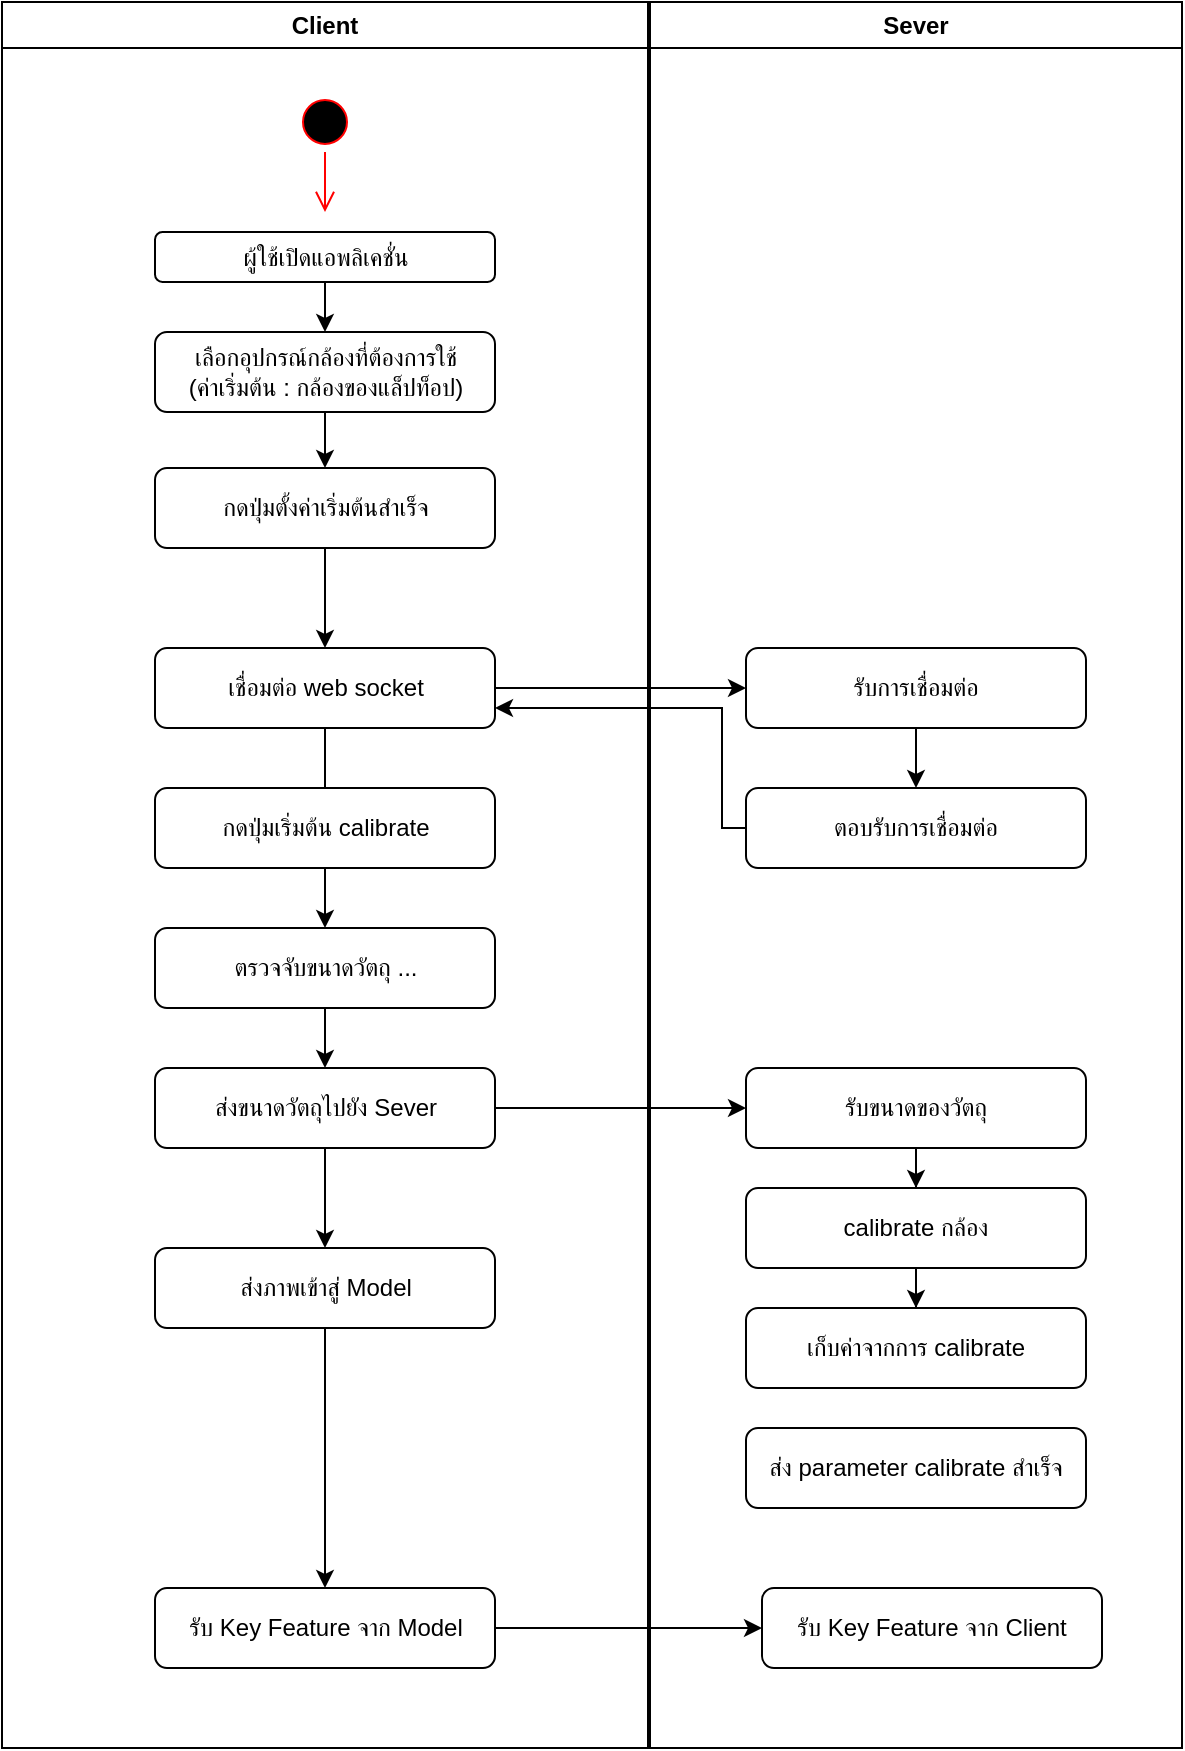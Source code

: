 <mxfile version="24.6.5" type="github">
  <diagram name="หน้า-1" id="QaqSF_sLgsN73FrDTt-e">
    <mxGraphModel dx="660" dy="378" grid="1" gridSize="10" guides="1" tooltips="1" connect="1" arrows="1" fold="1" page="1" pageScale="1" pageWidth="827" pageHeight="1169" math="0" shadow="0">
      <root>
        <mxCell id="0" />
        <mxCell id="1" parent="0" />
        <mxCell id="Qi2w-CQRULLpoRaYCOA9-11" value="Client" style="swimlane;whiteSpace=wrap;html=1;" vertex="1" parent="1">
          <mxGeometry x="90" y="237" width="323" height="873" as="geometry" />
        </mxCell>
        <mxCell id="Qi2w-CQRULLpoRaYCOA9-13" value="" style="ellipse;html=1;shape=startState;fillColor=#000000;strokeColor=#ff0000;" vertex="1" parent="Qi2w-CQRULLpoRaYCOA9-11">
          <mxGeometry x="146.5" y="45" width="30" height="30" as="geometry" />
        </mxCell>
        <mxCell id="Qi2w-CQRULLpoRaYCOA9-14" value="" style="edgeStyle=orthogonalEdgeStyle;html=1;verticalAlign=bottom;endArrow=open;endSize=8;strokeColor=#ff0000;rounded=0;" edge="1" parent="Qi2w-CQRULLpoRaYCOA9-11">
          <mxGeometry relative="1" as="geometry">
            <mxPoint x="161.5" y="105" as="targetPoint" />
            <mxPoint x="161.5" y="75" as="sourcePoint" />
          </mxGeometry>
        </mxCell>
        <mxCell id="Qi2w-CQRULLpoRaYCOA9-22" value="" style="edgeStyle=orthogonalEdgeStyle;rounded=0;orthogonalLoop=1;jettySize=auto;html=1;" edge="1" parent="Qi2w-CQRULLpoRaYCOA9-11" source="Qi2w-CQRULLpoRaYCOA9-15" target="Qi2w-CQRULLpoRaYCOA9-21">
          <mxGeometry relative="1" as="geometry" />
        </mxCell>
        <mxCell id="Qi2w-CQRULLpoRaYCOA9-15" value="ผู้ใช้เปิดแอพลิเคชั่น" style="rounded=1;whiteSpace=wrap;html=1;" vertex="1" parent="Qi2w-CQRULLpoRaYCOA9-11">
          <mxGeometry x="76.5" y="115" width="170" height="25" as="geometry" />
        </mxCell>
        <mxCell id="Qi2w-CQRULLpoRaYCOA9-37" value="" style="edgeStyle=orthogonalEdgeStyle;rounded=0;orthogonalLoop=1;jettySize=auto;html=1;" edge="1" parent="Qi2w-CQRULLpoRaYCOA9-11" source="Qi2w-CQRULLpoRaYCOA9-21" target="Qi2w-CQRULLpoRaYCOA9-36">
          <mxGeometry relative="1" as="geometry" />
        </mxCell>
        <mxCell id="Qi2w-CQRULLpoRaYCOA9-21" value="เลือกอุปกรณ์กล้องที่ต้องการใช้&lt;br&gt;(ค่าเริ่มต้น : กล้องของแล็ปท็อป)" style="rounded=1;whiteSpace=wrap;html=1;" vertex="1" parent="Qi2w-CQRULLpoRaYCOA9-11">
          <mxGeometry x="76.5" y="165" width="170" height="40" as="geometry" />
        </mxCell>
        <mxCell id="Qi2w-CQRULLpoRaYCOA9-31" value="" style="edgeStyle=orthogonalEdgeStyle;rounded=0;orthogonalLoop=1;jettySize=auto;html=1;" edge="1" parent="Qi2w-CQRULLpoRaYCOA9-11" source="Qi2w-CQRULLpoRaYCOA9-28" target="Qi2w-CQRULLpoRaYCOA9-30">
          <mxGeometry relative="1" as="geometry" />
        </mxCell>
        <mxCell id="Qi2w-CQRULLpoRaYCOA9-28" value="ส่งขนาดวัตถุไปยัง Sever" style="rounded=1;whiteSpace=wrap;html=1;" vertex="1" parent="Qi2w-CQRULLpoRaYCOA9-11">
          <mxGeometry x="76.5" y="533" width="170" height="40" as="geometry" />
        </mxCell>
        <mxCell id="Qi2w-CQRULLpoRaYCOA9-33" value="" style="edgeStyle=orthogonalEdgeStyle;rounded=0;orthogonalLoop=1;jettySize=auto;html=1;" edge="1" parent="Qi2w-CQRULLpoRaYCOA9-11" source="Qi2w-CQRULLpoRaYCOA9-30" target="Qi2w-CQRULLpoRaYCOA9-32">
          <mxGeometry relative="1" as="geometry" />
        </mxCell>
        <mxCell id="Qi2w-CQRULLpoRaYCOA9-30" value="ส่งภาพเข้าสู่ Model" style="rounded=1;whiteSpace=wrap;html=1;" vertex="1" parent="Qi2w-CQRULLpoRaYCOA9-11">
          <mxGeometry x="76.5" y="623" width="170" height="40" as="geometry" />
        </mxCell>
        <mxCell id="Qi2w-CQRULLpoRaYCOA9-32" value="รับ Key Feature จาก Model" style="rounded=1;whiteSpace=wrap;html=1;" vertex="1" parent="Qi2w-CQRULLpoRaYCOA9-11">
          <mxGeometry x="76.5" y="793" width="170" height="40" as="geometry" />
        </mxCell>
        <mxCell id="Qi2w-CQRULLpoRaYCOA9-39" value="" style="edgeStyle=orthogonalEdgeStyle;rounded=0;orthogonalLoop=1;jettySize=auto;html=1;entryX=0.5;entryY=0;entryDx=0;entryDy=0;" edge="1" parent="Qi2w-CQRULLpoRaYCOA9-11" source="Qi2w-CQRULLpoRaYCOA9-36" target="Qi2w-CQRULLpoRaYCOA9-51">
          <mxGeometry relative="1" as="geometry">
            <mxPoint x="161.5" y="303" as="targetPoint" />
          </mxGeometry>
        </mxCell>
        <mxCell id="Qi2w-CQRULLpoRaYCOA9-36" value="กดปุ่มตั้งค่าเริ่มต้นสำเร็จ" style="rounded=1;whiteSpace=wrap;html=1;" vertex="1" parent="Qi2w-CQRULLpoRaYCOA9-11">
          <mxGeometry x="76.5" y="233" width="170" height="40" as="geometry" />
        </mxCell>
        <mxCell id="Qi2w-CQRULLpoRaYCOA9-73" value="" style="edgeStyle=orthogonalEdgeStyle;rounded=0;orthogonalLoop=1;jettySize=auto;html=1;entryX=0.5;entryY=0;entryDx=0;entryDy=0;" edge="1" parent="Qi2w-CQRULLpoRaYCOA9-11" source="Qi2w-CQRULLpoRaYCOA9-51" target="Qi2w-CQRULLpoRaYCOA9-78">
          <mxGeometry relative="1" as="geometry" />
        </mxCell>
        <mxCell id="Qi2w-CQRULLpoRaYCOA9-51" value="เชื่อมต่อ web socket" style="rounded=1;whiteSpace=wrap;html=1;" vertex="1" parent="Qi2w-CQRULLpoRaYCOA9-11">
          <mxGeometry x="76.5" y="323" width="170" height="40" as="geometry" />
        </mxCell>
        <mxCell id="Qi2w-CQRULLpoRaYCOA9-77" value="กดปุ่มเริ่มต้น calibrate" style="rounded=1;whiteSpace=wrap;html=1;" vertex="1" parent="Qi2w-CQRULLpoRaYCOA9-11">
          <mxGeometry x="76.5" y="393" width="170" height="40" as="geometry" />
        </mxCell>
        <mxCell id="Qi2w-CQRULLpoRaYCOA9-84" value="" style="edgeStyle=orthogonalEdgeStyle;rounded=0;orthogonalLoop=1;jettySize=auto;html=1;entryX=0.5;entryY=0;entryDx=0;entryDy=0;" edge="1" parent="Qi2w-CQRULLpoRaYCOA9-11" source="Qi2w-CQRULLpoRaYCOA9-78" target="Qi2w-CQRULLpoRaYCOA9-28">
          <mxGeometry relative="1" as="geometry">
            <mxPoint x="162" y="523" as="targetPoint" />
          </mxGeometry>
        </mxCell>
        <mxCell id="Qi2w-CQRULLpoRaYCOA9-78" value="ตรวจจับขนาดวัตถุ ..." style="rounded=1;whiteSpace=wrap;html=1;" vertex="1" parent="Qi2w-CQRULLpoRaYCOA9-11">
          <mxGeometry x="76.5" y="463" width="170" height="40" as="geometry" />
        </mxCell>
        <mxCell id="Qi2w-CQRULLpoRaYCOA9-12" value="Sever" style="swimlane;whiteSpace=wrap;html=1;" vertex="1" parent="1">
          <mxGeometry x="414" y="237" width="266" height="873" as="geometry" />
        </mxCell>
        <mxCell id="Qi2w-CQRULLpoRaYCOA9-34" value="รับ Key Feature จาก Client" style="rounded=1;whiteSpace=wrap;html=1;" vertex="1" parent="Qi2w-CQRULLpoRaYCOA9-12">
          <mxGeometry x="56" y="793" width="170" height="40" as="geometry" />
        </mxCell>
        <mxCell id="Qi2w-CQRULLpoRaYCOA9-82" value="" style="edgeStyle=orthogonalEdgeStyle;rounded=0;orthogonalLoop=1;jettySize=auto;html=1;" edge="1" parent="Qi2w-CQRULLpoRaYCOA9-12" source="Qi2w-CQRULLpoRaYCOA9-49" target="Qi2w-CQRULLpoRaYCOA9-81">
          <mxGeometry relative="1" as="geometry" />
        </mxCell>
        <mxCell id="Qi2w-CQRULLpoRaYCOA9-49" value="รับการเชื่อมต่อ" style="rounded=1;whiteSpace=wrap;html=1;" vertex="1" parent="Qi2w-CQRULLpoRaYCOA9-12">
          <mxGeometry x="48" y="323" width="170" height="40" as="geometry" />
        </mxCell>
        <mxCell id="Qi2w-CQRULLpoRaYCOA9-81" value="ตอบรับการเชื่อมต่อ" style="rounded=1;whiteSpace=wrap;html=1;" vertex="1" parent="Qi2w-CQRULLpoRaYCOA9-12">
          <mxGeometry x="48" y="393" width="170" height="40" as="geometry" />
        </mxCell>
        <mxCell id="Qi2w-CQRULLpoRaYCOA9-92" value="" style="edgeStyle=orthogonalEdgeStyle;rounded=0;orthogonalLoop=1;jettySize=auto;html=1;entryX=0.5;entryY=0;entryDx=0;entryDy=0;" edge="1" parent="Qi2w-CQRULLpoRaYCOA9-12" source="Qi2w-CQRULLpoRaYCOA9-85" target="Qi2w-CQRULLpoRaYCOA9-88">
          <mxGeometry relative="1" as="geometry" />
        </mxCell>
        <mxCell id="Qi2w-CQRULLpoRaYCOA9-85" value="รับขนาดของวัตถุ" style="rounded=1;whiteSpace=wrap;html=1;" vertex="1" parent="Qi2w-CQRULLpoRaYCOA9-12">
          <mxGeometry x="48" y="533" width="170" height="40" as="geometry" />
        </mxCell>
        <mxCell id="Qi2w-CQRULLpoRaYCOA9-93" value="" style="edgeStyle=orthogonalEdgeStyle;rounded=0;orthogonalLoop=1;jettySize=auto;html=1;" edge="1" parent="Qi2w-CQRULLpoRaYCOA9-12" source="Qi2w-CQRULLpoRaYCOA9-88" target="Qi2w-CQRULLpoRaYCOA9-91">
          <mxGeometry relative="1" as="geometry" />
        </mxCell>
        <mxCell id="Qi2w-CQRULLpoRaYCOA9-88" value="calibrate กล้อง" style="rounded=1;whiteSpace=wrap;html=1;" vertex="1" parent="Qi2w-CQRULLpoRaYCOA9-12">
          <mxGeometry x="48" y="593" width="170" height="40" as="geometry" />
        </mxCell>
        <mxCell id="Qi2w-CQRULLpoRaYCOA9-91" value="เก็บค่าจากการ calibrate" style="rounded=1;whiteSpace=wrap;html=1;" vertex="1" parent="Qi2w-CQRULLpoRaYCOA9-12">
          <mxGeometry x="48" y="653" width="170" height="40" as="geometry" />
        </mxCell>
        <mxCell id="Qi2w-CQRULLpoRaYCOA9-95" value="ส่ง parameter calibrate สำเร็จ" style="rounded=1;whiteSpace=wrap;html=1;" vertex="1" parent="Qi2w-CQRULLpoRaYCOA9-12">
          <mxGeometry x="48" y="713" width="170" height="40" as="geometry" />
        </mxCell>
        <mxCell id="Qi2w-CQRULLpoRaYCOA9-35" value="" style="edgeStyle=orthogonalEdgeStyle;rounded=0;orthogonalLoop=1;jettySize=auto;html=1;" edge="1" parent="1" source="Qi2w-CQRULLpoRaYCOA9-32" target="Qi2w-CQRULLpoRaYCOA9-34">
          <mxGeometry relative="1" as="geometry" />
        </mxCell>
        <mxCell id="Qi2w-CQRULLpoRaYCOA9-76" value="" style="endArrow=classic;html=1;rounded=0;entryX=0;entryY=0.5;entryDx=0;entryDy=0;exitX=1;exitY=0.5;exitDx=0;exitDy=0;" edge="1" parent="1" source="Qi2w-CQRULLpoRaYCOA9-51" target="Qi2w-CQRULLpoRaYCOA9-49">
          <mxGeometry width="50" height="50" relative="1" as="geometry">
            <mxPoint x="400" y="650" as="sourcePoint" />
            <mxPoint x="450" y="600" as="targetPoint" />
          </mxGeometry>
        </mxCell>
        <mxCell id="Qi2w-CQRULLpoRaYCOA9-83" value="" style="endArrow=classic;html=1;rounded=0;entryX=1;entryY=0.75;entryDx=0;entryDy=0;exitX=0;exitY=0.5;exitDx=0;exitDy=0;" edge="1" parent="1" source="Qi2w-CQRULLpoRaYCOA9-81" target="Qi2w-CQRULLpoRaYCOA9-51">
          <mxGeometry width="50" height="50" relative="1" as="geometry">
            <mxPoint x="347" y="590" as="sourcePoint" />
            <mxPoint x="472" y="590" as="targetPoint" />
            <Array as="points">
              <mxPoint x="450" y="650" />
              <mxPoint x="450" y="590" />
              <mxPoint x="370" y="590" />
            </Array>
          </mxGeometry>
        </mxCell>
        <mxCell id="Qi2w-CQRULLpoRaYCOA9-86" value="" style="edgeStyle=orthogonalEdgeStyle;rounded=0;orthogonalLoop=1;jettySize=auto;html=1;exitX=1;exitY=0.5;exitDx=0;exitDy=0;entryX=0;entryY=0.5;entryDx=0;entryDy=0;" edge="1" parent="1" source="Qi2w-CQRULLpoRaYCOA9-28" target="Qi2w-CQRULLpoRaYCOA9-85">
          <mxGeometry relative="1" as="geometry">
            <mxPoint x="347" y="940" as="sourcePoint" />
            <mxPoint x="480" y="940" as="targetPoint" />
          </mxGeometry>
        </mxCell>
      </root>
    </mxGraphModel>
  </diagram>
</mxfile>
